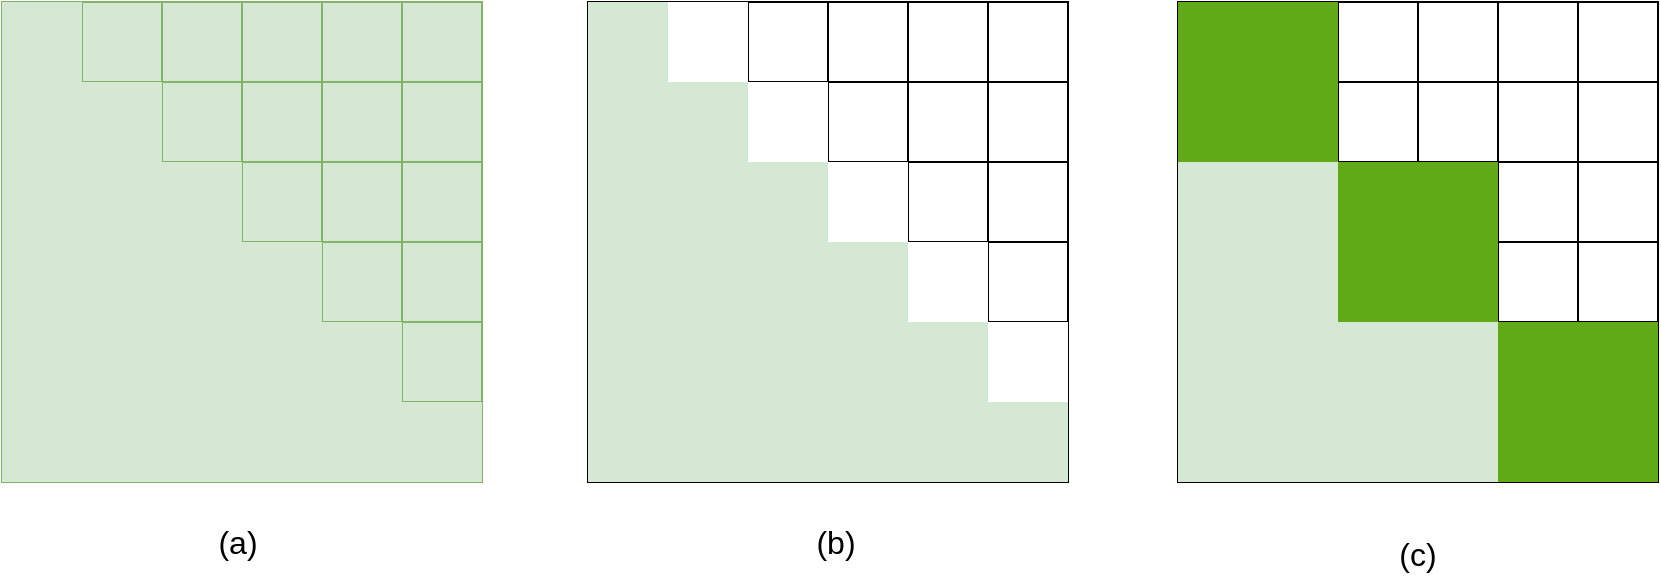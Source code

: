 <mxfile version="13.9.9" type="github"><diagram id="-t5gSUGXyMBBV60mOKTL" name="Page-1"><mxGraphModel dx="946" dy="557" grid="0" gridSize="10" guides="1" tooltips="1" connect="1" arrows="1" fold="1" page="0" pageScale="1" pageWidth="827" pageHeight="1169" math="0" shadow="0"><root><mxCell id="0"/><mxCell id="1" parent="0"/><mxCell id="J4JmWMsf1rsz2gFimmaW-352" value="" style="shape=table;html=1;whiteSpace=wrap;startSize=0;container=1;collapsible=0;childLayout=tableLayout;" parent="1" vertex="1"><mxGeometry x="719" y="38" width="240" height="240" as="geometry"/></mxCell><mxCell id="J4JmWMsf1rsz2gFimmaW-353" value="" style="shape=partialRectangle;html=1;whiteSpace=wrap;collapsible=0;dropTarget=0;pointerEvents=0;fillColor=none;top=0;left=0;bottom=0;right=0;points=[[0,0.5],[1,0.5]];portConstraint=eastwest;" parent="J4JmWMsf1rsz2gFimmaW-352" vertex="1"><mxGeometry width="240" height="40" as="geometry"/></mxCell><mxCell id="J4JmWMsf1rsz2gFimmaW-354" value="" style="shape=partialRectangle;html=1;whiteSpace=wrap;connectable=0;overflow=hidden;fillColor=#60a917;top=0;left=0;bottom=0;right=0;strokeColor=#2D7600;strokeWidth=1;perimeterSpacing=1;labelBackgroundColor=#ffffff;fontColor=#ffffff;" parent="J4JmWMsf1rsz2gFimmaW-353" vertex="1"><mxGeometry width="40" height="40" as="geometry"/></mxCell><mxCell id="J4JmWMsf1rsz2gFimmaW-355" value="" style="shape=partialRectangle;html=1;whiteSpace=wrap;connectable=0;overflow=hidden;fillColor=#60a917;top=0;left=0;bottom=0;right=0;strokeColor=#2D7600;strokeWidth=1;perimeterSpacing=1;labelBackgroundColor=#ffffff;fontColor=#ffffff;" parent="J4JmWMsf1rsz2gFimmaW-353" vertex="1"><mxGeometry x="40" width="40" height="40" as="geometry"/></mxCell><mxCell id="J4JmWMsf1rsz2gFimmaW-356" value="" style="shape=partialRectangle;html=1;whiteSpace=wrap;connectable=0;overflow=hidden;fillColor=none;top=0;left=0;bottom=0;right=0;" parent="J4JmWMsf1rsz2gFimmaW-353" vertex="1"><mxGeometry x="80" width="40" height="40" as="geometry"/></mxCell><mxCell id="J4JmWMsf1rsz2gFimmaW-357" value="" style="shape=partialRectangle;html=1;whiteSpace=wrap;connectable=0;overflow=hidden;fillColor=none;top=0;left=0;bottom=0;right=0;" parent="J4JmWMsf1rsz2gFimmaW-353" vertex="1"><mxGeometry x="120" width="40" height="40" as="geometry"/></mxCell><mxCell id="J4JmWMsf1rsz2gFimmaW-358" value="" style="shape=partialRectangle;html=1;whiteSpace=wrap;connectable=0;overflow=hidden;fillColor=none;top=0;left=0;bottom=0;right=0;" parent="J4JmWMsf1rsz2gFimmaW-353" vertex="1"><mxGeometry x="160" width="40" height="40" as="geometry"/></mxCell><mxCell id="J4JmWMsf1rsz2gFimmaW-359" value="" style="shape=partialRectangle;html=1;whiteSpace=wrap;connectable=0;overflow=hidden;fillColor=none;top=0;left=0;bottom=0;right=0;" parent="J4JmWMsf1rsz2gFimmaW-353" vertex="1"><mxGeometry x="200" width="40" height="40" as="geometry"/></mxCell><mxCell id="J4JmWMsf1rsz2gFimmaW-360" value="" style="shape=partialRectangle;html=1;whiteSpace=wrap;collapsible=0;dropTarget=0;pointerEvents=0;fillColor=none;top=0;left=0;bottom=0;right=0;points=[[0,0.5],[1,0.5]];portConstraint=eastwest;" parent="J4JmWMsf1rsz2gFimmaW-352" vertex="1"><mxGeometry y="40" width="240" height="40" as="geometry"/></mxCell><mxCell id="J4JmWMsf1rsz2gFimmaW-361" value="" style="shape=partialRectangle;html=1;whiteSpace=wrap;connectable=0;overflow=hidden;fillColor=#60a917;top=0;left=0;bottom=0;right=0;strokeColor=#2D7600;strokeWidth=1;perimeterSpacing=1;labelBackgroundColor=#ffffff;fontColor=#ffffff;" parent="J4JmWMsf1rsz2gFimmaW-360" vertex="1"><mxGeometry width="40" height="40" as="geometry"/></mxCell><mxCell id="J4JmWMsf1rsz2gFimmaW-362" value="" style="shape=partialRectangle;html=1;whiteSpace=wrap;connectable=0;overflow=hidden;fillColor=#60a917;top=0;left=0;bottom=0;right=0;strokeColor=#2D7600;strokeWidth=1;perimeterSpacing=1;labelBackgroundColor=#ffffff;fontColor=#ffffff;" parent="J4JmWMsf1rsz2gFimmaW-360" vertex="1"><mxGeometry x="40" width="40" height="40" as="geometry"/></mxCell><mxCell id="J4JmWMsf1rsz2gFimmaW-363" value="" style="shape=partialRectangle;html=1;whiteSpace=wrap;connectable=0;overflow=hidden;fillColor=none;top=0;left=0;bottom=0;right=0;" parent="J4JmWMsf1rsz2gFimmaW-360" vertex="1"><mxGeometry x="80" width="40" height="40" as="geometry"/></mxCell><mxCell id="J4JmWMsf1rsz2gFimmaW-364" value="" style="shape=partialRectangle;html=1;whiteSpace=wrap;connectable=0;overflow=hidden;fillColor=none;top=0;left=0;bottom=0;right=0;" parent="J4JmWMsf1rsz2gFimmaW-360" vertex="1"><mxGeometry x="120" width="40" height="40" as="geometry"/></mxCell><mxCell id="J4JmWMsf1rsz2gFimmaW-365" value="" style="shape=partialRectangle;html=1;whiteSpace=wrap;connectable=0;overflow=hidden;fillColor=none;top=0;left=0;bottom=0;right=0;" parent="J4JmWMsf1rsz2gFimmaW-360" vertex="1"><mxGeometry x="160" width="40" height="40" as="geometry"/></mxCell><mxCell id="J4JmWMsf1rsz2gFimmaW-366" value="" style="shape=partialRectangle;html=1;whiteSpace=wrap;connectable=0;overflow=hidden;fillColor=none;top=0;left=0;bottom=0;right=0;" parent="J4JmWMsf1rsz2gFimmaW-360" vertex="1"><mxGeometry x="200" width="40" height="40" as="geometry"/></mxCell><mxCell id="J4JmWMsf1rsz2gFimmaW-367" value="" style="shape=partialRectangle;html=1;whiteSpace=wrap;collapsible=0;dropTarget=0;pointerEvents=0;fillColor=none;top=0;left=0;bottom=0;right=0;points=[[0,0.5],[1,0.5]];portConstraint=eastwest;" parent="J4JmWMsf1rsz2gFimmaW-352" vertex="1"><mxGeometry y="80" width="240" height="40" as="geometry"/></mxCell><mxCell id="J4JmWMsf1rsz2gFimmaW-368" value="" style="shape=partialRectangle;html=1;whiteSpace=wrap;connectable=0;overflow=hidden;fillColor=#d5e8d4;top=0;left=0;bottom=0;right=0;strokeColor=#82b366;" parent="J4JmWMsf1rsz2gFimmaW-367" vertex="1"><mxGeometry width="40" height="40" as="geometry"/></mxCell><mxCell id="J4JmWMsf1rsz2gFimmaW-369" value="" style="shape=partialRectangle;html=1;whiteSpace=wrap;connectable=0;overflow=hidden;fillColor=#d5e8d4;top=0;left=0;bottom=0;right=0;strokeColor=#82b366;" parent="J4JmWMsf1rsz2gFimmaW-367" vertex="1"><mxGeometry x="40" width="40" height="40" as="geometry"/></mxCell><mxCell id="J4JmWMsf1rsz2gFimmaW-370" value="" style="shape=partialRectangle;html=1;whiteSpace=wrap;connectable=0;overflow=hidden;fillColor=#60a917;top=0;left=0;bottom=0;right=0;strokeColor=#2D7600;fontColor=#ffffff;" parent="J4JmWMsf1rsz2gFimmaW-367" vertex="1"><mxGeometry x="80" width="40" height="40" as="geometry"/></mxCell><mxCell id="J4JmWMsf1rsz2gFimmaW-371" value="" style="shape=partialRectangle;html=1;whiteSpace=wrap;connectable=0;overflow=hidden;fillColor=#60a917;top=0;left=0;bottom=0;right=0;strokeColor=#2D7600;fontColor=#ffffff;" parent="J4JmWMsf1rsz2gFimmaW-367" vertex="1"><mxGeometry x="120" width="40" height="40" as="geometry"/></mxCell><mxCell id="J4JmWMsf1rsz2gFimmaW-372" value="" style="shape=partialRectangle;html=1;whiteSpace=wrap;connectable=0;overflow=hidden;fillColor=none;top=0;left=0;bottom=0;right=0;" parent="J4JmWMsf1rsz2gFimmaW-367" vertex="1"><mxGeometry x="160" width="40" height="40" as="geometry"/></mxCell><mxCell id="J4JmWMsf1rsz2gFimmaW-373" value="" style="shape=partialRectangle;html=1;whiteSpace=wrap;connectable=0;overflow=hidden;fillColor=none;top=0;left=0;bottom=0;right=0;" parent="J4JmWMsf1rsz2gFimmaW-367" vertex="1"><mxGeometry x="200" width="40" height="40" as="geometry"/></mxCell><mxCell id="J4JmWMsf1rsz2gFimmaW-374" value="" style="shape=partialRectangle;html=1;whiteSpace=wrap;collapsible=0;dropTarget=0;pointerEvents=0;fillColor=none;top=0;left=0;bottom=0;right=0;points=[[0,0.5],[1,0.5]];portConstraint=eastwest;" parent="J4JmWMsf1rsz2gFimmaW-352" vertex="1"><mxGeometry y="120" width="240" height="40" as="geometry"/></mxCell><mxCell id="J4JmWMsf1rsz2gFimmaW-375" value="" style="shape=partialRectangle;html=1;whiteSpace=wrap;connectable=0;overflow=hidden;fillColor=#d5e8d4;top=0;left=0;bottom=0;right=0;strokeColor=#82b366;" parent="J4JmWMsf1rsz2gFimmaW-374" vertex="1"><mxGeometry width="40" height="40" as="geometry"/></mxCell><mxCell id="J4JmWMsf1rsz2gFimmaW-376" value="" style="shape=partialRectangle;html=1;whiteSpace=wrap;connectable=0;overflow=hidden;fillColor=#d5e8d4;top=0;left=0;bottom=0;right=0;strokeColor=#82b366;" parent="J4JmWMsf1rsz2gFimmaW-374" vertex="1"><mxGeometry x="40" width="40" height="40" as="geometry"/></mxCell><mxCell id="J4JmWMsf1rsz2gFimmaW-377" value="" style="shape=partialRectangle;html=1;whiteSpace=wrap;connectable=0;overflow=hidden;fillColor=#60a917;top=0;left=0;bottom=0;right=0;strokeColor=#2D7600;fontColor=#ffffff;" parent="J4JmWMsf1rsz2gFimmaW-374" vertex="1"><mxGeometry x="80" width="40" height="40" as="geometry"/></mxCell><mxCell id="J4JmWMsf1rsz2gFimmaW-378" value="" style="shape=partialRectangle;html=1;whiteSpace=wrap;connectable=0;overflow=hidden;fillColor=#60a917;top=0;left=0;bottom=0;right=0;strokeColor=#2D7600;fontColor=#ffffff;" parent="J4JmWMsf1rsz2gFimmaW-374" vertex="1"><mxGeometry x="120" width="40" height="40" as="geometry"/></mxCell><mxCell id="J4JmWMsf1rsz2gFimmaW-379" value="" style="shape=partialRectangle;html=1;whiteSpace=wrap;connectable=0;overflow=hidden;fillColor=none;top=0;left=0;bottom=0;right=0;" parent="J4JmWMsf1rsz2gFimmaW-374" vertex="1"><mxGeometry x="160" width="40" height="40" as="geometry"/></mxCell><mxCell id="J4JmWMsf1rsz2gFimmaW-380" value="" style="shape=partialRectangle;html=1;whiteSpace=wrap;connectable=0;overflow=hidden;fillColor=none;top=0;left=0;bottom=0;right=0;" parent="J4JmWMsf1rsz2gFimmaW-374" vertex="1"><mxGeometry x="200" width="40" height="40" as="geometry"/></mxCell><mxCell id="J4JmWMsf1rsz2gFimmaW-381" value="" style="shape=partialRectangle;html=1;whiteSpace=wrap;collapsible=0;dropTarget=0;pointerEvents=0;fillColor=none;top=0;left=0;bottom=0;right=0;points=[[0,0.5],[1,0.5]];portConstraint=eastwest;" parent="J4JmWMsf1rsz2gFimmaW-352" vertex="1"><mxGeometry y="160" width="240" height="40" as="geometry"/></mxCell><mxCell id="J4JmWMsf1rsz2gFimmaW-382" value="" style="shape=partialRectangle;html=1;whiteSpace=wrap;connectable=0;overflow=hidden;fillColor=#d5e8d4;top=0;left=0;bottom=0;right=0;strokeColor=#82b366;" parent="J4JmWMsf1rsz2gFimmaW-381" vertex="1"><mxGeometry width="40" height="40" as="geometry"/></mxCell><mxCell id="J4JmWMsf1rsz2gFimmaW-383" value="" style="shape=partialRectangle;html=1;whiteSpace=wrap;connectable=0;overflow=hidden;fillColor=#d5e8d4;top=0;left=0;bottom=0;right=0;strokeColor=#82b366;" parent="J4JmWMsf1rsz2gFimmaW-381" vertex="1"><mxGeometry x="40" width="40" height="40" as="geometry"/></mxCell><mxCell id="J4JmWMsf1rsz2gFimmaW-384" value="" style="shape=partialRectangle;html=1;whiteSpace=wrap;connectable=0;overflow=hidden;fillColor=#d5e8d4;top=0;left=0;bottom=0;right=0;strokeColor=#82b366;" parent="J4JmWMsf1rsz2gFimmaW-381" vertex="1"><mxGeometry x="80" width="40" height="40" as="geometry"/></mxCell><mxCell id="J4JmWMsf1rsz2gFimmaW-385" value="" style="shape=partialRectangle;html=1;whiteSpace=wrap;connectable=0;overflow=hidden;fillColor=#d5e8d4;top=0;left=0;bottom=0;right=0;strokeColor=#82b366;" parent="J4JmWMsf1rsz2gFimmaW-381" vertex="1"><mxGeometry x="120" width="40" height="40" as="geometry"/></mxCell><mxCell id="J4JmWMsf1rsz2gFimmaW-386" value="" style="shape=partialRectangle;html=1;whiteSpace=wrap;connectable=0;overflow=hidden;fillColor=#60a917;top=0;left=0;bottom=0;right=0;strokeColor=#2D7600;fontColor=#ffffff;" parent="J4JmWMsf1rsz2gFimmaW-381" vertex="1"><mxGeometry x="160" width="40" height="40" as="geometry"/></mxCell><mxCell id="J4JmWMsf1rsz2gFimmaW-387" value="" style="shape=partialRectangle;html=1;whiteSpace=wrap;connectable=0;overflow=hidden;fillColor=#60a917;top=0;left=0;bottom=0;right=0;strokeColor=#2D7600;fontColor=#ffffff;" parent="J4JmWMsf1rsz2gFimmaW-381" vertex="1"><mxGeometry x="200" width="40" height="40" as="geometry"/></mxCell><mxCell id="J4JmWMsf1rsz2gFimmaW-388" value="" style="shape=partialRectangle;html=1;whiteSpace=wrap;collapsible=0;dropTarget=0;pointerEvents=0;fillColor=none;top=0;left=0;bottom=0;right=0;points=[[0,0.5],[1,0.5]];portConstraint=eastwest;" parent="J4JmWMsf1rsz2gFimmaW-352" vertex="1"><mxGeometry y="200" width="240" height="40" as="geometry"/></mxCell><mxCell id="J4JmWMsf1rsz2gFimmaW-389" value="" style="shape=partialRectangle;html=1;whiteSpace=wrap;connectable=0;overflow=hidden;fillColor=#d5e8d4;top=0;left=0;bottom=0;right=0;strokeColor=#82b366;" parent="J4JmWMsf1rsz2gFimmaW-388" vertex="1"><mxGeometry width="40" height="40" as="geometry"/></mxCell><mxCell id="J4JmWMsf1rsz2gFimmaW-390" value="" style="shape=partialRectangle;html=1;whiteSpace=wrap;connectable=0;overflow=hidden;fillColor=#d5e8d4;top=0;left=0;bottom=0;right=0;strokeColor=#82b366;" parent="J4JmWMsf1rsz2gFimmaW-388" vertex="1"><mxGeometry x="40" width="40" height="40" as="geometry"/></mxCell><mxCell id="J4JmWMsf1rsz2gFimmaW-391" value="" style="shape=partialRectangle;html=1;whiteSpace=wrap;connectable=0;overflow=hidden;fillColor=#d5e8d4;top=0;left=0;bottom=0;right=0;strokeColor=#82b366;" parent="J4JmWMsf1rsz2gFimmaW-388" vertex="1"><mxGeometry x="80" width="40" height="40" as="geometry"/></mxCell><mxCell id="J4JmWMsf1rsz2gFimmaW-392" value="" style="shape=partialRectangle;html=1;whiteSpace=wrap;connectable=0;overflow=hidden;fillColor=#d5e8d4;top=0;left=0;bottom=0;right=0;strokeColor=#82b366;" parent="J4JmWMsf1rsz2gFimmaW-388" vertex="1"><mxGeometry x="120" width="40" height="40" as="geometry"/></mxCell><mxCell id="J4JmWMsf1rsz2gFimmaW-393" value="" style="shape=partialRectangle;html=1;whiteSpace=wrap;connectable=0;overflow=hidden;fillColor=#60a917;top=0;left=0;bottom=0;right=0;strokeColor=#2D7600;fontColor=#ffffff;" parent="J4JmWMsf1rsz2gFimmaW-388" vertex="1"><mxGeometry x="160" width="40" height="40" as="geometry"/></mxCell><mxCell id="J4JmWMsf1rsz2gFimmaW-394" value="" style="shape=partialRectangle;html=1;whiteSpace=wrap;connectable=0;overflow=hidden;fillColor=#60a917;top=0;left=0;bottom=0;right=0;strokeColor=#2D7600;fontColor=#ffffff;" parent="J4JmWMsf1rsz2gFimmaW-388" vertex="1"><mxGeometry x="200" width="40" height="40" as="geometry"/></mxCell><mxCell id="J4JmWMsf1rsz2gFimmaW-395" value="(c)" style="text;html=1;strokeColor=none;fillColor=none;align=center;verticalAlign=middle;whiteSpace=wrap;rounded=0;fontSize=16;" parent="1" vertex="1"><mxGeometry x="721" y="304" width="236" height="20" as="geometry"/></mxCell><mxCell id="J4JmWMsf1rsz2gFimmaW-1" value="" style="shape=table;html=1;whiteSpace=wrap;startSize=0;container=1;collapsible=0;childLayout=tableLayout;fillColor=#d5e8d4;strokeColor=#82b366;" parent="1" vertex="1"><mxGeometry x="131" y="38" width="240" height="240" as="geometry"/></mxCell><mxCell id="J4JmWMsf1rsz2gFimmaW-2" value="" style="shape=partialRectangle;html=1;whiteSpace=wrap;collapsible=0;dropTarget=0;pointerEvents=0;fillColor=none;top=0;left=0;bottom=0;right=0;points=[[0,0.5],[1,0.5]];portConstraint=eastwest;" parent="J4JmWMsf1rsz2gFimmaW-1" vertex="1"><mxGeometry width="240" height="40" as="geometry"/></mxCell><mxCell id="J4JmWMsf1rsz2gFimmaW-3" value="" style="shape=partialRectangle;html=1;whiteSpace=wrap;connectable=0;overflow=hidden;fillColor=#d5e8d4;top=0;left=0;bottom=0;right=0;strokeColor=#82b366;" parent="J4JmWMsf1rsz2gFimmaW-2" vertex="1"><mxGeometry width="40" height="40" as="geometry"/></mxCell><mxCell id="J4JmWMsf1rsz2gFimmaW-4" value="" style="shape=partialRectangle;html=1;whiteSpace=wrap;connectable=0;overflow=hidden;fillColor=none;top=0;left=0;bottom=0;right=0;" parent="J4JmWMsf1rsz2gFimmaW-2" vertex="1"><mxGeometry x="40" width="40" height="40" as="geometry"/></mxCell><mxCell id="J4JmWMsf1rsz2gFimmaW-5" value="" style="shape=partialRectangle;html=1;whiteSpace=wrap;connectable=0;overflow=hidden;fillColor=none;top=0;left=0;bottom=0;right=0;" parent="J4JmWMsf1rsz2gFimmaW-2" vertex="1"><mxGeometry x="80" width="40" height="40" as="geometry"/></mxCell><mxCell id="J4JmWMsf1rsz2gFimmaW-6" value="" style="shape=partialRectangle;html=1;whiteSpace=wrap;connectable=0;overflow=hidden;fillColor=none;top=0;left=0;bottom=0;right=0;" parent="J4JmWMsf1rsz2gFimmaW-2" vertex="1"><mxGeometry x="120" width="40" height="40" as="geometry"/></mxCell><mxCell id="J4JmWMsf1rsz2gFimmaW-7" value="" style="shape=partialRectangle;html=1;whiteSpace=wrap;connectable=0;overflow=hidden;fillColor=none;top=0;left=0;bottom=0;right=0;" parent="J4JmWMsf1rsz2gFimmaW-2" vertex="1"><mxGeometry x="160" width="40" height="40" as="geometry"/></mxCell><mxCell id="J4JmWMsf1rsz2gFimmaW-8" value="" style="shape=partialRectangle;html=1;whiteSpace=wrap;connectable=0;overflow=hidden;fillColor=none;top=0;left=0;bottom=0;right=0;" parent="J4JmWMsf1rsz2gFimmaW-2" vertex="1"><mxGeometry x="200" width="40" height="40" as="geometry"/></mxCell><mxCell id="J4JmWMsf1rsz2gFimmaW-9" value="" style="shape=partialRectangle;html=1;whiteSpace=wrap;collapsible=0;dropTarget=0;pointerEvents=0;fillColor=none;top=0;left=0;bottom=0;right=0;points=[[0,0.5],[1,0.5]];portConstraint=eastwest;" parent="J4JmWMsf1rsz2gFimmaW-1" vertex="1"><mxGeometry y="40" width="240" height="40" as="geometry"/></mxCell><mxCell id="J4JmWMsf1rsz2gFimmaW-10" value="" style="shape=partialRectangle;html=1;whiteSpace=wrap;connectable=0;overflow=hidden;fillColor=#d5e8d4;top=0;left=0;bottom=0;right=0;strokeColor=#82b366;" parent="J4JmWMsf1rsz2gFimmaW-9" vertex="1"><mxGeometry width="40" height="40" as="geometry"/></mxCell><mxCell id="J4JmWMsf1rsz2gFimmaW-11" value="" style="shape=partialRectangle;html=1;whiteSpace=wrap;connectable=0;overflow=hidden;fillColor=#d5e8d4;top=0;left=0;bottom=0;right=0;strokeColor=#82b366;" parent="J4JmWMsf1rsz2gFimmaW-9" vertex="1"><mxGeometry x="40" width="40" height="40" as="geometry"/></mxCell><mxCell id="J4JmWMsf1rsz2gFimmaW-12" value="" style="shape=partialRectangle;html=1;whiteSpace=wrap;connectable=0;overflow=hidden;fillColor=none;top=0;left=0;bottom=0;right=0;" parent="J4JmWMsf1rsz2gFimmaW-9" vertex="1"><mxGeometry x="80" width="40" height="40" as="geometry"/></mxCell><mxCell id="J4JmWMsf1rsz2gFimmaW-13" value="" style="shape=partialRectangle;html=1;whiteSpace=wrap;connectable=0;overflow=hidden;fillColor=none;top=0;left=0;bottom=0;right=0;" parent="J4JmWMsf1rsz2gFimmaW-9" vertex="1"><mxGeometry x="120" width="40" height="40" as="geometry"/></mxCell><mxCell id="J4JmWMsf1rsz2gFimmaW-14" value="" style="shape=partialRectangle;html=1;whiteSpace=wrap;connectable=0;overflow=hidden;fillColor=none;top=0;left=0;bottom=0;right=0;" parent="J4JmWMsf1rsz2gFimmaW-9" vertex="1"><mxGeometry x="160" width="40" height="40" as="geometry"/></mxCell><mxCell id="J4JmWMsf1rsz2gFimmaW-15" value="" style="shape=partialRectangle;html=1;whiteSpace=wrap;connectable=0;overflow=hidden;fillColor=none;top=0;left=0;bottom=0;right=0;" parent="J4JmWMsf1rsz2gFimmaW-9" vertex="1"><mxGeometry x="200" width="40" height="40" as="geometry"/></mxCell><mxCell id="J4JmWMsf1rsz2gFimmaW-16" value="" style="shape=partialRectangle;html=1;whiteSpace=wrap;collapsible=0;dropTarget=0;pointerEvents=0;fillColor=none;top=0;left=0;bottom=0;right=0;points=[[0,0.5],[1,0.5]];portConstraint=eastwest;" parent="J4JmWMsf1rsz2gFimmaW-1" vertex="1"><mxGeometry y="80" width="240" height="40" as="geometry"/></mxCell><mxCell id="J4JmWMsf1rsz2gFimmaW-17" value="" style="shape=partialRectangle;html=1;whiteSpace=wrap;connectable=0;overflow=hidden;fillColor=#d5e8d4;top=0;left=0;bottom=0;right=0;strokeColor=#82b366;" parent="J4JmWMsf1rsz2gFimmaW-16" vertex="1"><mxGeometry width="40" height="40" as="geometry"/></mxCell><mxCell id="J4JmWMsf1rsz2gFimmaW-18" value="" style="shape=partialRectangle;html=1;whiteSpace=wrap;connectable=0;overflow=hidden;fillColor=#d5e8d4;top=0;left=0;bottom=0;right=0;strokeColor=#82b366;" parent="J4JmWMsf1rsz2gFimmaW-16" vertex="1"><mxGeometry x="40" width="40" height="40" as="geometry"/></mxCell><mxCell id="J4JmWMsf1rsz2gFimmaW-19" value="" style="shape=partialRectangle;html=1;whiteSpace=wrap;connectable=0;overflow=hidden;fillColor=#d5e8d4;top=0;left=0;bottom=0;right=0;strokeColor=#82b366;" parent="J4JmWMsf1rsz2gFimmaW-16" vertex="1"><mxGeometry x="80" width="40" height="40" as="geometry"/></mxCell><mxCell id="J4JmWMsf1rsz2gFimmaW-20" value="" style="shape=partialRectangle;html=1;whiteSpace=wrap;connectable=0;overflow=hidden;fillColor=none;top=0;left=0;bottom=0;right=0;" parent="J4JmWMsf1rsz2gFimmaW-16" vertex="1"><mxGeometry x="120" width="40" height="40" as="geometry"/></mxCell><mxCell id="J4JmWMsf1rsz2gFimmaW-21" value="" style="shape=partialRectangle;html=1;whiteSpace=wrap;connectable=0;overflow=hidden;fillColor=none;top=0;left=0;bottom=0;right=0;" parent="J4JmWMsf1rsz2gFimmaW-16" vertex="1"><mxGeometry x="160" width="40" height="40" as="geometry"/></mxCell><mxCell id="J4JmWMsf1rsz2gFimmaW-22" value="" style="shape=partialRectangle;html=1;whiteSpace=wrap;connectable=0;overflow=hidden;fillColor=none;top=0;left=0;bottom=0;right=0;" parent="J4JmWMsf1rsz2gFimmaW-16" vertex="1"><mxGeometry x="200" width="40" height="40" as="geometry"/></mxCell><mxCell id="J4JmWMsf1rsz2gFimmaW-23" value="" style="shape=partialRectangle;html=1;whiteSpace=wrap;collapsible=0;dropTarget=0;pointerEvents=0;fillColor=none;top=0;left=0;bottom=0;right=0;points=[[0,0.5],[1,0.5]];portConstraint=eastwest;" parent="J4JmWMsf1rsz2gFimmaW-1" vertex="1"><mxGeometry y="120" width="240" height="40" as="geometry"/></mxCell><mxCell id="J4JmWMsf1rsz2gFimmaW-24" value="" style="shape=partialRectangle;html=1;whiteSpace=wrap;connectable=0;overflow=hidden;fillColor=#d5e8d4;top=0;left=0;bottom=0;right=0;strokeColor=#82b366;" parent="J4JmWMsf1rsz2gFimmaW-23" vertex="1"><mxGeometry width="40" height="40" as="geometry"/></mxCell><mxCell id="J4JmWMsf1rsz2gFimmaW-25" value="" style="shape=partialRectangle;html=1;whiteSpace=wrap;connectable=0;overflow=hidden;fillColor=#d5e8d4;top=0;left=0;bottom=0;right=0;strokeColor=#82b366;" parent="J4JmWMsf1rsz2gFimmaW-23" vertex="1"><mxGeometry x="40" width="40" height="40" as="geometry"/></mxCell><mxCell id="J4JmWMsf1rsz2gFimmaW-26" value="" style="shape=partialRectangle;html=1;whiteSpace=wrap;connectable=0;overflow=hidden;fillColor=#d5e8d4;top=0;left=0;bottom=0;right=0;strokeColor=#82b366;" parent="J4JmWMsf1rsz2gFimmaW-23" vertex="1"><mxGeometry x="80" width="40" height="40" as="geometry"/></mxCell><mxCell id="J4JmWMsf1rsz2gFimmaW-27" value="" style="shape=partialRectangle;html=1;whiteSpace=wrap;connectable=0;overflow=hidden;fillColor=#d5e8d4;top=0;left=0;bottom=0;right=0;strokeColor=#82b366;" parent="J4JmWMsf1rsz2gFimmaW-23" vertex="1"><mxGeometry x="120" width="40" height="40" as="geometry"/></mxCell><mxCell id="J4JmWMsf1rsz2gFimmaW-28" value="" style="shape=partialRectangle;html=1;whiteSpace=wrap;connectable=0;overflow=hidden;fillColor=none;top=0;left=0;bottom=0;right=0;" parent="J4JmWMsf1rsz2gFimmaW-23" vertex="1"><mxGeometry x="160" width="40" height="40" as="geometry"/></mxCell><mxCell id="J4JmWMsf1rsz2gFimmaW-29" value="" style="shape=partialRectangle;html=1;whiteSpace=wrap;connectable=0;overflow=hidden;fillColor=none;top=0;left=0;bottom=0;right=0;" parent="J4JmWMsf1rsz2gFimmaW-23" vertex="1"><mxGeometry x="200" width="40" height="40" as="geometry"/></mxCell><mxCell id="J4JmWMsf1rsz2gFimmaW-30" value="" style="shape=partialRectangle;html=1;whiteSpace=wrap;collapsible=0;dropTarget=0;pointerEvents=0;fillColor=none;top=0;left=0;bottom=0;right=0;points=[[0,0.5],[1,0.5]];portConstraint=eastwest;" parent="J4JmWMsf1rsz2gFimmaW-1" vertex="1"><mxGeometry y="160" width="240" height="40" as="geometry"/></mxCell><mxCell id="J4JmWMsf1rsz2gFimmaW-31" value="" style="shape=partialRectangle;html=1;whiteSpace=wrap;connectable=0;overflow=hidden;fillColor=#d5e8d4;top=0;left=0;bottom=0;right=0;strokeColor=#82b366;" parent="J4JmWMsf1rsz2gFimmaW-30" vertex="1"><mxGeometry width="40" height="40" as="geometry"/></mxCell><mxCell id="J4JmWMsf1rsz2gFimmaW-32" value="" style="shape=partialRectangle;html=1;whiteSpace=wrap;connectable=0;overflow=hidden;fillColor=#d5e8d4;top=0;left=0;bottom=0;right=0;strokeColor=#82b366;" parent="J4JmWMsf1rsz2gFimmaW-30" vertex="1"><mxGeometry x="40" width="40" height="40" as="geometry"/></mxCell><mxCell id="J4JmWMsf1rsz2gFimmaW-33" value="" style="shape=partialRectangle;html=1;whiteSpace=wrap;connectable=0;overflow=hidden;fillColor=#d5e8d4;top=0;left=0;bottom=0;right=0;strokeColor=#82b366;" parent="J4JmWMsf1rsz2gFimmaW-30" vertex="1"><mxGeometry x="80" width="40" height="40" as="geometry"/></mxCell><mxCell id="J4JmWMsf1rsz2gFimmaW-34" value="" style="shape=partialRectangle;html=1;whiteSpace=wrap;connectable=0;overflow=hidden;fillColor=#d5e8d4;top=0;left=0;bottom=0;right=0;strokeColor=#82b366;" parent="J4JmWMsf1rsz2gFimmaW-30" vertex="1"><mxGeometry x="120" width="40" height="40" as="geometry"/></mxCell><mxCell id="J4JmWMsf1rsz2gFimmaW-35" value="" style="shape=partialRectangle;html=1;whiteSpace=wrap;connectable=0;overflow=hidden;fillColor=#d5e8d4;top=0;left=0;bottom=0;right=0;strokeColor=#82b366;" parent="J4JmWMsf1rsz2gFimmaW-30" vertex="1"><mxGeometry x="160" width="40" height="40" as="geometry"/></mxCell><mxCell id="J4JmWMsf1rsz2gFimmaW-36" value="" style="shape=partialRectangle;html=1;whiteSpace=wrap;connectable=0;overflow=hidden;fillColor=none;top=0;left=0;bottom=0;right=0;" parent="J4JmWMsf1rsz2gFimmaW-30" vertex="1"><mxGeometry x="200" width="40" height="40" as="geometry"/></mxCell><mxCell id="J4JmWMsf1rsz2gFimmaW-37" value="" style="shape=partialRectangle;html=1;whiteSpace=wrap;collapsible=0;dropTarget=0;pointerEvents=0;fillColor=none;top=0;left=0;bottom=0;right=0;points=[[0,0.5],[1,0.5]];portConstraint=eastwest;" parent="J4JmWMsf1rsz2gFimmaW-1" vertex="1"><mxGeometry y="200" width="240" height="40" as="geometry"/></mxCell><mxCell id="J4JmWMsf1rsz2gFimmaW-38" value="" style="shape=partialRectangle;html=1;whiteSpace=wrap;connectable=0;overflow=hidden;fillColor=#d5e8d4;top=0;left=0;bottom=0;right=0;strokeColor=#82b366;" parent="J4JmWMsf1rsz2gFimmaW-37" vertex="1"><mxGeometry width="40" height="40" as="geometry"/></mxCell><mxCell id="J4JmWMsf1rsz2gFimmaW-39" value="" style="shape=partialRectangle;html=1;whiteSpace=wrap;connectable=0;overflow=hidden;fillColor=#d5e8d4;top=0;left=0;bottom=0;right=0;strokeColor=#82b366;" parent="J4JmWMsf1rsz2gFimmaW-37" vertex="1"><mxGeometry x="40" width="40" height="40" as="geometry"/></mxCell><mxCell id="J4JmWMsf1rsz2gFimmaW-40" value="" style="shape=partialRectangle;html=1;whiteSpace=wrap;connectable=0;overflow=hidden;fillColor=#d5e8d4;top=0;left=0;bottom=0;right=0;strokeColor=#82b366;" parent="J4JmWMsf1rsz2gFimmaW-37" vertex="1"><mxGeometry x="80" width="40" height="40" as="geometry"/></mxCell><mxCell id="J4JmWMsf1rsz2gFimmaW-41" value="" style="shape=partialRectangle;html=1;whiteSpace=wrap;connectable=0;overflow=hidden;fillColor=#d5e8d4;top=0;left=0;bottom=0;right=0;strokeColor=#82b366;" parent="J4JmWMsf1rsz2gFimmaW-37" vertex="1"><mxGeometry x="120" width="40" height="40" as="geometry"/></mxCell><mxCell id="J4JmWMsf1rsz2gFimmaW-42" value="" style="shape=partialRectangle;html=1;whiteSpace=wrap;connectable=0;overflow=hidden;fillColor=#d5e8d4;top=0;left=0;bottom=0;right=0;strokeColor=#82b366;" parent="J4JmWMsf1rsz2gFimmaW-37" vertex="1"><mxGeometry x="160" width="40" height="40" as="geometry"/></mxCell><mxCell id="J4JmWMsf1rsz2gFimmaW-43" value="" style="shape=partialRectangle;html=1;whiteSpace=wrap;connectable=0;overflow=hidden;fillColor=#d5e8d4;top=0;left=0;bottom=0;right=0;strokeColor=#82b366;" parent="J4JmWMsf1rsz2gFimmaW-37" vertex="1"><mxGeometry x="200" width="40" height="40" as="geometry"/></mxCell><mxCell id="J4JmWMsf1rsz2gFimmaW-44" value="(a)" style="text;html=1;strokeColor=none;fillColor=none;align=center;verticalAlign=middle;whiteSpace=wrap;rounded=0;fontSize=16;" parent="1" vertex="1"><mxGeometry x="131" y="298" width="236" height="20" as="geometry"/></mxCell><mxCell id="J4JmWMsf1rsz2gFimmaW-45" value="" style="shape=table;html=1;whiteSpace=wrap;startSize=0;container=1;collapsible=0;childLayout=tableLayout;" parent="1" vertex="1"><mxGeometry x="424" y="38" width="240" height="240" as="geometry"/></mxCell><mxCell id="J4JmWMsf1rsz2gFimmaW-46" value="" style="shape=partialRectangle;html=1;whiteSpace=wrap;collapsible=0;dropTarget=0;pointerEvents=0;fillColor=none;top=0;left=0;bottom=0;right=0;points=[[0,0.5],[1,0.5]];portConstraint=eastwest;" parent="J4JmWMsf1rsz2gFimmaW-45" vertex="1"><mxGeometry width="240" height="40" as="geometry"/></mxCell><mxCell id="J4JmWMsf1rsz2gFimmaW-47" value="" style="shape=partialRectangle;html=1;whiteSpace=wrap;connectable=0;overflow=hidden;fillColor=#d5e8d4;top=0;left=0;bottom=0;right=0;strokeColor=#82b366;" parent="J4JmWMsf1rsz2gFimmaW-46" vertex="1"><mxGeometry width="40" height="40" as="geometry"/></mxCell><mxCell id="J4JmWMsf1rsz2gFimmaW-48" value="" style="shape=partialRectangle;html=1;whiteSpace=wrap;connectable=0;overflow=hidden;top=0;left=0;bottom=0;right=0;" parent="J4JmWMsf1rsz2gFimmaW-46" vertex="1"><mxGeometry x="40" width="40" height="40" as="geometry"/></mxCell><mxCell id="J4JmWMsf1rsz2gFimmaW-49" value="" style="shape=partialRectangle;html=1;whiteSpace=wrap;connectable=0;overflow=hidden;fillColor=none;top=0;left=0;bottom=0;right=0;" parent="J4JmWMsf1rsz2gFimmaW-46" vertex="1"><mxGeometry x="80" width="40" height="40" as="geometry"/></mxCell><mxCell id="J4JmWMsf1rsz2gFimmaW-50" value="" style="shape=partialRectangle;html=1;whiteSpace=wrap;connectable=0;overflow=hidden;fillColor=none;top=0;left=0;bottom=0;right=0;" parent="J4JmWMsf1rsz2gFimmaW-46" vertex="1"><mxGeometry x="120" width="40" height="40" as="geometry"/></mxCell><mxCell id="J4JmWMsf1rsz2gFimmaW-51" value="" style="shape=partialRectangle;html=1;whiteSpace=wrap;connectable=0;overflow=hidden;fillColor=none;top=0;left=0;bottom=0;right=0;" parent="J4JmWMsf1rsz2gFimmaW-46" vertex="1"><mxGeometry x="160" width="40" height="40" as="geometry"/></mxCell><mxCell id="J4JmWMsf1rsz2gFimmaW-52" value="" style="shape=partialRectangle;html=1;whiteSpace=wrap;connectable=0;overflow=hidden;fillColor=none;top=0;left=0;bottom=0;right=0;" parent="J4JmWMsf1rsz2gFimmaW-46" vertex="1"><mxGeometry x="200" width="40" height="40" as="geometry"/></mxCell><mxCell id="J4JmWMsf1rsz2gFimmaW-53" value="" style="shape=partialRectangle;html=1;whiteSpace=wrap;collapsible=0;dropTarget=0;pointerEvents=0;fillColor=none;top=0;left=0;bottom=0;right=0;points=[[0,0.5],[1,0.5]];portConstraint=eastwest;" parent="J4JmWMsf1rsz2gFimmaW-45" vertex="1"><mxGeometry y="40" width="240" height="40" as="geometry"/></mxCell><mxCell id="J4JmWMsf1rsz2gFimmaW-54" value="" style="shape=partialRectangle;html=1;whiteSpace=wrap;connectable=0;overflow=hidden;fillColor=#d5e8d4;top=0;left=0;bottom=0;right=0;strokeColor=#82b366;" parent="J4JmWMsf1rsz2gFimmaW-53" vertex="1"><mxGeometry width="40" height="40" as="geometry"/></mxCell><mxCell id="J4JmWMsf1rsz2gFimmaW-55" value="" style="shape=partialRectangle;html=1;whiteSpace=wrap;connectable=0;overflow=hidden;fillColor=#d5e8d4;top=0;left=0;bottom=0;right=0;strokeColor=#82b366;" parent="J4JmWMsf1rsz2gFimmaW-53" vertex="1"><mxGeometry x="40" width="40" height="40" as="geometry"/></mxCell><mxCell id="J4JmWMsf1rsz2gFimmaW-56" value="" style="shape=partialRectangle;html=1;whiteSpace=wrap;connectable=0;overflow=hidden;top=0;left=0;bottom=0;right=0;" parent="J4JmWMsf1rsz2gFimmaW-53" vertex="1"><mxGeometry x="80" width="40" height="40" as="geometry"/></mxCell><mxCell id="J4JmWMsf1rsz2gFimmaW-57" value="" style="shape=partialRectangle;html=1;whiteSpace=wrap;connectable=0;overflow=hidden;fillColor=none;top=0;left=0;bottom=0;right=0;" parent="J4JmWMsf1rsz2gFimmaW-53" vertex="1"><mxGeometry x="120" width="40" height="40" as="geometry"/></mxCell><mxCell id="J4JmWMsf1rsz2gFimmaW-58" value="" style="shape=partialRectangle;html=1;whiteSpace=wrap;connectable=0;overflow=hidden;fillColor=none;top=0;left=0;bottom=0;right=0;" parent="J4JmWMsf1rsz2gFimmaW-53" vertex="1"><mxGeometry x="160" width="40" height="40" as="geometry"/></mxCell><mxCell id="J4JmWMsf1rsz2gFimmaW-59" value="" style="shape=partialRectangle;html=1;whiteSpace=wrap;connectable=0;overflow=hidden;fillColor=none;top=0;left=0;bottom=0;right=0;" parent="J4JmWMsf1rsz2gFimmaW-53" vertex="1"><mxGeometry x="200" width="40" height="40" as="geometry"/></mxCell><mxCell id="J4JmWMsf1rsz2gFimmaW-60" value="" style="shape=partialRectangle;html=1;whiteSpace=wrap;collapsible=0;dropTarget=0;pointerEvents=0;fillColor=none;top=0;left=0;bottom=0;right=0;points=[[0,0.5],[1,0.5]];portConstraint=eastwest;" parent="J4JmWMsf1rsz2gFimmaW-45" vertex="1"><mxGeometry y="80" width="240" height="40" as="geometry"/></mxCell><mxCell id="J4JmWMsf1rsz2gFimmaW-61" value="" style="shape=partialRectangle;html=1;whiteSpace=wrap;connectable=0;overflow=hidden;fillColor=#d5e8d4;top=0;left=0;bottom=0;right=0;strokeColor=#82b366;" parent="J4JmWMsf1rsz2gFimmaW-60" vertex="1"><mxGeometry width="40" height="40" as="geometry"/></mxCell><mxCell id="J4JmWMsf1rsz2gFimmaW-62" value="" style="shape=partialRectangle;html=1;whiteSpace=wrap;connectable=0;overflow=hidden;fillColor=#d5e8d4;top=0;left=0;bottom=0;right=0;strokeColor=#82b366;" parent="J4JmWMsf1rsz2gFimmaW-60" vertex="1"><mxGeometry x="40" width="40" height="40" as="geometry"/></mxCell><mxCell id="J4JmWMsf1rsz2gFimmaW-63" value="" style="shape=partialRectangle;html=1;whiteSpace=wrap;connectable=0;overflow=hidden;fillColor=#d5e8d4;top=0;left=0;bottom=0;right=0;strokeColor=#82b366;" parent="J4JmWMsf1rsz2gFimmaW-60" vertex="1"><mxGeometry x="80" width="40" height="40" as="geometry"/></mxCell><mxCell id="J4JmWMsf1rsz2gFimmaW-64" value="" style="shape=partialRectangle;html=1;whiteSpace=wrap;connectable=0;overflow=hidden;top=0;left=0;bottom=0;right=0;" parent="J4JmWMsf1rsz2gFimmaW-60" vertex="1"><mxGeometry x="120" width="40" height="40" as="geometry"/></mxCell><mxCell id="J4JmWMsf1rsz2gFimmaW-65" value="" style="shape=partialRectangle;html=1;whiteSpace=wrap;connectable=0;overflow=hidden;fillColor=none;top=0;left=0;bottom=0;right=0;" parent="J4JmWMsf1rsz2gFimmaW-60" vertex="1"><mxGeometry x="160" width="40" height="40" as="geometry"/></mxCell><mxCell id="J4JmWMsf1rsz2gFimmaW-66" value="" style="shape=partialRectangle;html=1;whiteSpace=wrap;connectable=0;overflow=hidden;fillColor=none;top=0;left=0;bottom=0;right=0;" parent="J4JmWMsf1rsz2gFimmaW-60" vertex="1"><mxGeometry x="200" width="40" height="40" as="geometry"/></mxCell><mxCell id="J4JmWMsf1rsz2gFimmaW-67" value="" style="shape=partialRectangle;html=1;whiteSpace=wrap;collapsible=0;dropTarget=0;pointerEvents=0;fillColor=none;top=0;left=0;bottom=0;right=0;points=[[0,0.5],[1,0.5]];portConstraint=eastwest;" parent="J4JmWMsf1rsz2gFimmaW-45" vertex="1"><mxGeometry y="120" width="240" height="40" as="geometry"/></mxCell><mxCell id="J4JmWMsf1rsz2gFimmaW-68" value="" style="shape=partialRectangle;html=1;whiteSpace=wrap;connectable=0;overflow=hidden;fillColor=#d5e8d4;top=0;left=0;bottom=0;right=0;strokeColor=#82b366;" parent="J4JmWMsf1rsz2gFimmaW-67" vertex="1"><mxGeometry width="40" height="40" as="geometry"/></mxCell><mxCell id="J4JmWMsf1rsz2gFimmaW-69" value="" style="shape=partialRectangle;html=1;whiteSpace=wrap;connectable=0;overflow=hidden;fillColor=#d5e8d4;top=0;left=0;bottom=0;right=0;strokeColor=#82b366;" parent="J4JmWMsf1rsz2gFimmaW-67" vertex="1"><mxGeometry x="40" width="40" height="40" as="geometry"/></mxCell><mxCell id="J4JmWMsf1rsz2gFimmaW-70" value="" style="shape=partialRectangle;html=1;whiteSpace=wrap;connectable=0;overflow=hidden;fillColor=#d5e8d4;top=0;left=0;bottom=0;right=0;strokeColor=#82b366;" parent="J4JmWMsf1rsz2gFimmaW-67" vertex="1"><mxGeometry x="80" width="40" height="40" as="geometry"/></mxCell><mxCell id="J4JmWMsf1rsz2gFimmaW-71" value="" style="shape=partialRectangle;html=1;whiteSpace=wrap;connectable=0;overflow=hidden;fillColor=#d5e8d4;top=0;left=0;bottom=0;right=0;strokeColor=#82b366;" parent="J4JmWMsf1rsz2gFimmaW-67" vertex="1"><mxGeometry x="120" width="40" height="40" as="geometry"/></mxCell><mxCell id="J4JmWMsf1rsz2gFimmaW-72" value="" style="shape=partialRectangle;html=1;whiteSpace=wrap;connectable=0;overflow=hidden;top=0;left=0;bottom=0;right=0;" parent="J4JmWMsf1rsz2gFimmaW-67" vertex="1"><mxGeometry x="160" width="40" height="40" as="geometry"/></mxCell><mxCell id="J4JmWMsf1rsz2gFimmaW-73" value="" style="shape=partialRectangle;html=1;whiteSpace=wrap;connectable=0;overflow=hidden;fillColor=none;top=0;left=0;bottom=0;right=0;" parent="J4JmWMsf1rsz2gFimmaW-67" vertex="1"><mxGeometry x="200" width="40" height="40" as="geometry"/></mxCell><mxCell id="J4JmWMsf1rsz2gFimmaW-74" value="" style="shape=partialRectangle;html=1;whiteSpace=wrap;collapsible=0;dropTarget=0;pointerEvents=0;fillColor=none;top=0;left=0;bottom=0;right=0;points=[[0,0.5],[1,0.5]];portConstraint=eastwest;" parent="J4JmWMsf1rsz2gFimmaW-45" vertex="1"><mxGeometry y="160" width="240" height="40" as="geometry"/></mxCell><mxCell id="J4JmWMsf1rsz2gFimmaW-75" value="" style="shape=partialRectangle;html=1;whiteSpace=wrap;connectable=0;overflow=hidden;fillColor=#d5e8d4;top=0;left=0;bottom=0;right=0;strokeColor=#82b366;" parent="J4JmWMsf1rsz2gFimmaW-74" vertex="1"><mxGeometry width="40" height="40" as="geometry"/></mxCell><mxCell id="J4JmWMsf1rsz2gFimmaW-76" value="" style="shape=partialRectangle;html=1;whiteSpace=wrap;connectable=0;overflow=hidden;fillColor=#d5e8d4;top=0;left=0;bottom=0;right=0;strokeColor=#82b366;" parent="J4JmWMsf1rsz2gFimmaW-74" vertex="1"><mxGeometry x="40" width="40" height="40" as="geometry"/></mxCell><mxCell id="J4JmWMsf1rsz2gFimmaW-77" value="" style="shape=partialRectangle;html=1;whiteSpace=wrap;connectable=0;overflow=hidden;fillColor=#d5e8d4;top=0;left=0;bottom=0;right=0;strokeColor=#82b366;" parent="J4JmWMsf1rsz2gFimmaW-74" vertex="1"><mxGeometry x="80" width="40" height="40" as="geometry"/></mxCell><mxCell id="J4JmWMsf1rsz2gFimmaW-78" value="" style="shape=partialRectangle;html=1;whiteSpace=wrap;connectable=0;overflow=hidden;fillColor=#d5e8d4;top=0;left=0;bottom=0;right=0;strokeColor=#82b366;" parent="J4JmWMsf1rsz2gFimmaW-74" vertex="1"><mxGeometry x="120" width="40" height="40" as="geometry"/></mxCell><mxCell id="J4JmWMsf1rsz2gFimmaW-79" value="" style="shape=partialRectangle;html=1;whiteSpace=wrap;connectable=0;overflow=hidden;fillColor=#d5e8d4;top=0;left=0;bottom=0;right=0;strokeColor=#82b366;" parent="J4JmWMsf1rsz2gFimmaW-74" vertex="1"><mxGeometry x="160" width="40" height="40" as="geometry"/></mxCell><mxCell id="J4JmWMsf1rsz2gFimmaW-80" value="" style="shape=partialRectangle;html=1;whiteSpace=wrap;connectable=0;overflow=hidden;top=0;left=0;bottom=0;right=0;" parent="J4JmWMsf1rsz2gFimmaW-74" vertex="1"><mxGeometry x="200" width="40" height="40" as="geometry"/></mxCell><mxCell id="J4JmWMsf1rsz2gFimmaW-81" value="" style="shape=partialRectangle;html=1;whiteSpace=wrap;collapsible=0;dropTarget=0;pointerEvents=0;fillColor=none;top=0;left=0;bottom=0;right=0;points=[[0,0.5],[1,0.5]];portConstraint=eastwest;" parent="J4JmWMsf1rsz2gFimmaW-45" vertex="1"><mxGeometry y="200" width="240" height="40" as="geometry"/></mxCell><mxCell id="J4JmWMsf1rsz2gFimmaW-82" value="" style="shape=partialRectangle;html=1;whiteSpace=wrap;connectable=0;overflow=hidden;fillColor=#d5e8d4;top=0;left=0;bottom=0;right=0;strokeColor=#82b366;" parent="J4JmWMsf1rsz2gFimmaW-81" vertex="1"><mxGeometry width="40" height="40" as="geometry"/></mxCell><mxCell id="J4JmWMsf1rsz2gFimmaW-83" value="" style="shape=partialRectangle;html=1;whiteSpace=wrap;connectable=0;overflow=hidden;fillColor=#d5e8d4;top=0;left=0;bottom=0;right=0;strokeColor=#82b366;" parent="J4JmWMsf1rsz2gFimmaW-81" vertex="1"><mxGeometry x="40" width="40" height="40" as="geometry"/></mxCell><mxCell id="J4JmWMsf1rsz2gFimmaW-84" value="" style="shape=partialRectangle;html=1;whiteSpace=wrap;connectable=0;overflow=hidden;fillColor=#d5e8d4;top=0;left=0;bottom=0;right=0;strokeColor=#82b366;" parent="J4JmWMsf1rsz2gFimmaW-81" vertex="1"><mxGeometry x="80" width="40" height="40" as="geometry"/></mxCell><mxCell id="J4JmWMsf1rsz2gFimmaW-85" value="" style="shape=partialRectangle;html=1;whiteSpace=wrap;connectable=0;overflow=hidden;fillColor=#d5e8d4;top=0;left=0;bottom=0;right=0;strokeColor=#82b366;" parent="J4JmWMsf1rsz2gFimmaW-81" vertex="1"><mxGeometry x="120" width="40" height="40" as="geometry"/></mxCell><mxCell id="J4JmWMsf1rsz2gFimmaW-86" value="" style="shape=partialRectangle;html=1;whiteSpace=wrap;connectable=0;overflow=hidden;fillColor=#d5e8d4;top=0;left=0;bottom=0;right=0;strokeColor=#82b366;" parent="J4JmWMsf1rsz2gFimmaW-81" vertex="1"><mxGeometry x="160" width="40" height="40" as="geometry"/></mxCell><mxCell id="J4JmWMsf1rsz2gFimmaW-87" value="" style="shape=partialRectangle;html=1;whiteSpace=wrap;connectable=0;overflow=hidden;fillColor=#d5e8d4;top=0;left=0;bottom=0;right=0;strokeColor=#82b366;" parent="J4JmWMsf1rsz2gFimmaW-81" vertex="1"><mxGeometry x="200" width="40" height="40" as="geometry"/></mxCell><mxCell id="J4JmWMsf1rsz2gFimmaW-88" value="(b)" style="text;html=1;strokeColor=none;fillColor=none;align=center;verticalAlign=middle;whiteSpace=wrap;rounded=0;fontSize=16;" parent="1" vertex="1"><mxGeometry x="430" y="298" width="236" height="20" as="geometry"/></mxCell></root></mxGraphModel></diagram></mxfile>